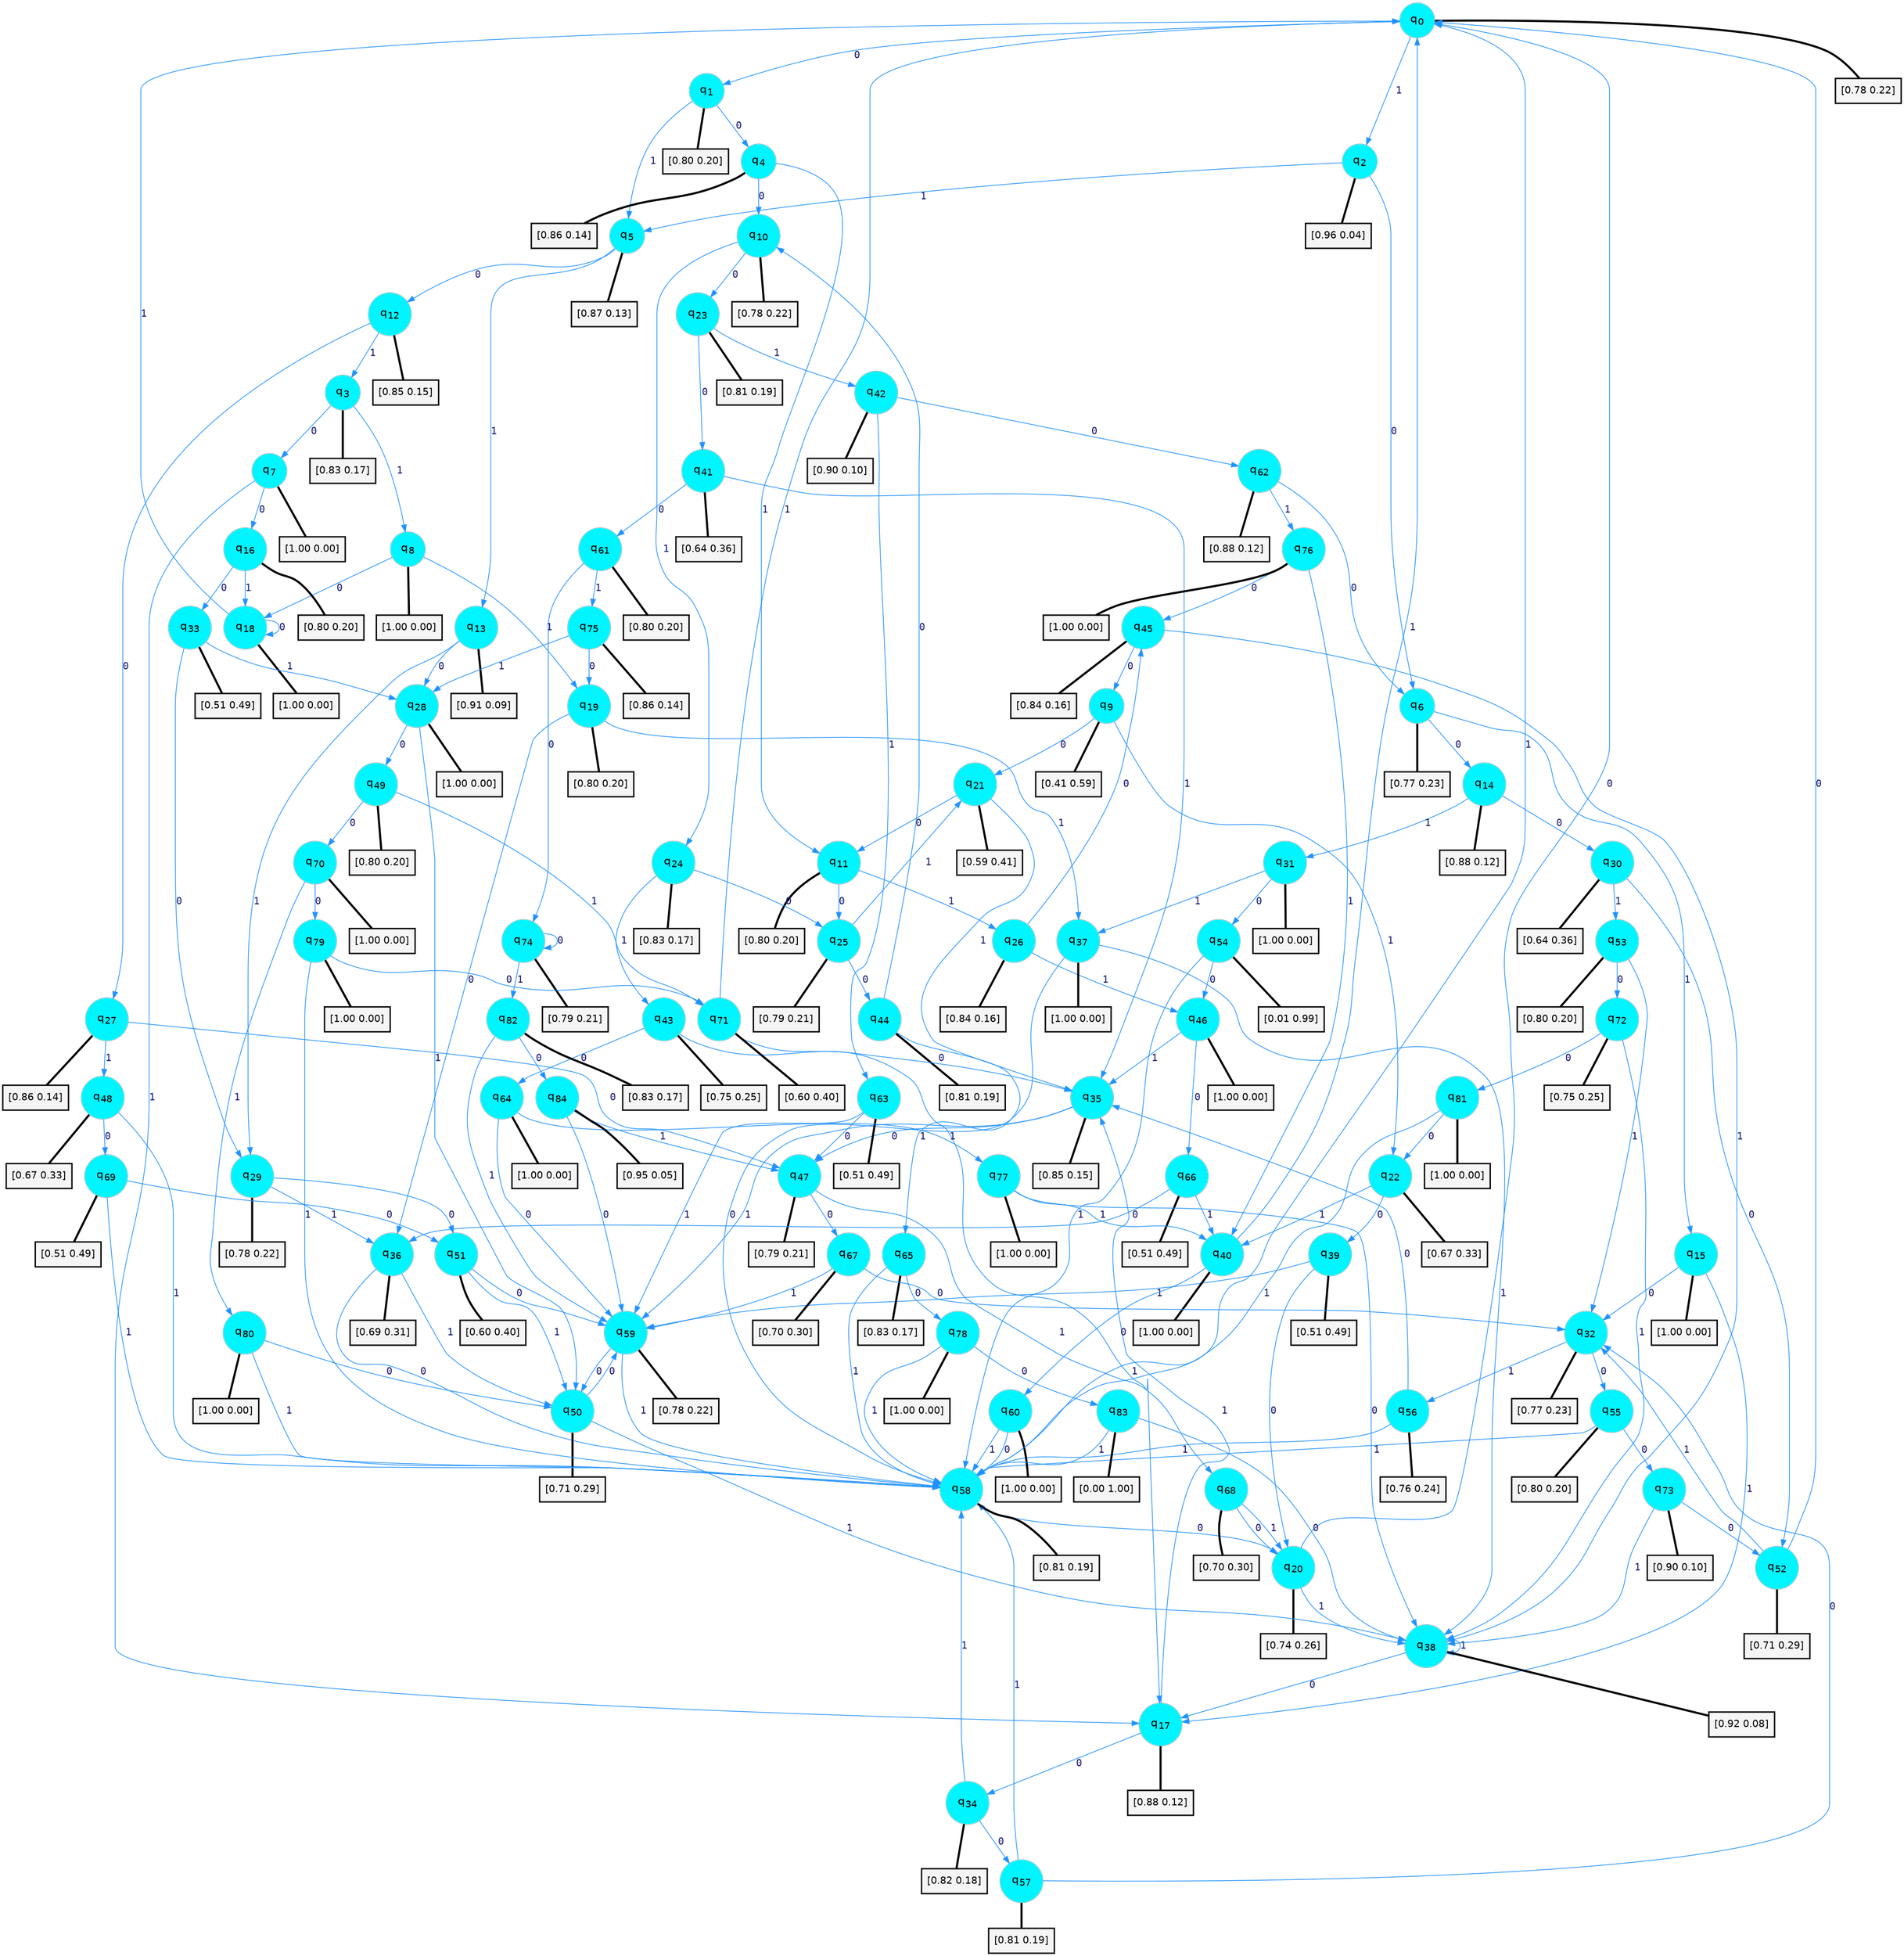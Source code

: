 digraph G {
graph [
bgcolor=transparent, dpi=300, rankdir=TD, size="40,25"];
node [
color=gray, fillcolor=turquoise1, fontcolor=black, fontname=Helvetica, fontsize=16, fontweight=bold, shape=circle, style=filled];
edge [
arrowsize=1, color=dodgerblue1, fontcolor=midnightblue, fontname=courier, fontweight=bold, penwidth=1, style=solid, weight=20];
0[label=<q<SUB>0</SUB>>];
1[label=<q<SUB>1</SUB>>];
2[label=<q<SUB>2</SUB>>];
3[label=<q<SUB>3</SUB>>];
4[label=<q<SUB>4</SUB>>];
5[label=<q<SUB>5</SUB>>];
6[label=<q<SUB>6</SUB>>];
7[label=<q<SUB>7</SUB>>];
8[label=<q<SUB>8</SUB>>];
9[label=<q<SUB>9</SUB>>];
10[label=<q<SUB>10</SUB>>];
11[label=<q<SUB>11</SUB>>];
12[label=<q<SUB>12</SUB>>];
13[label=<q<SUB>13</SUB>>];
14[label=<q<SUB>14</SUB>>];
15[label=<q<SUB>15</SUB>>];
16[label=<q<SUB>16</SUB>>];
17[label=<q<SUB>17</SUB>>];
18[label=<q<SUB>18</SUB>>];
19[label=<q<SUB>19</SUB>>];
20[label=<q<SUB>20</SUB>>];
21[label=<q<SUB>21</SUB>>];
22[label=<q<SUB>22</SUB>>];
23[label=<q<SUB>23</SUB>>];
24[label=<q<SUB>24</SUB>>];
25[label=<q<SUB>25</SUB>>];
26[label=<q<SUB>26</SUB>>];
27[label=<q<SUB>27</SUB>>];
28[label=<q<SUB>28</SUB>>];
29[label=<q<SUB>29</SUB>>];
30[label=<q<SUB>30</SUB>>];
31[label=<q<SUB>31</SUB>>];
32[label=<q<SUB>32</SUB>>];
33[label=<q<SUB>33</SUB>>];
34[label=<q<SUB>34</SUB>>];
35[label=<q<SUB>35</SUB>>];
36[label=<q<SUB>36</SUB>>];
37[label=<q<SUB>37</SUB>>];
38[label=<q<SUB>38</SUB>>];
39[label=<q<SUB>39</SUB>>];
40[label=<q<SUB>40</SUB>>];
41[label=<q<SUB>41</SUB>>];
42[label=<q<SUB>42</SUB>>];
43[label=<q<SUB>43</SUB>>];
44[label=<q<SUB>44</SUB>>];
45[label=<q<SUB>45</SUB>>];
46[label=<q<SUB>46</SUB>>];
47[label=<q<SUB>47</SUB>>];
48[label=<q<SUB>48</SUB>>];
49[label=<q<SUB>49</SUB>>];
50[label=<q<SUB>50</SUB>>];
51[label=<q<SUB>51</SUB>>];
52[label=<q<SUB>52</SUB>>];
53[label=<q<SUB>53</SUB>>];
54[label=<q<SUB>54</SUB>>];
55[label=<q<SUB>55</SUB>>];
56[label=<q<SUB>56</SUB>>];
57[label=<q<SUB>57</SUB>>];
58[label=<q<SUB>58</SUB>>];
59[label=<q<SUB>59</SUB>>];
60[label=<q<SUB>60</SUB>>];
61[label=<q<SUB>61</SUB>>];
62[label=<q<SUB>62</SUB>>];
63[label=<q<SUB>63</SUB>>];
64[label=<q<SUB>64</SUB>>];
65[label=<q<SUB>65</SUB>>];
66[label=<q<SUB>66</SUB>>];
67[label=<q<SUB>67</SUB>>];
68[label=<q<SUB>68</SUB>>];
69[label=<q<SUB>69</SUB>>];
70[label=<q<SUB>70</SUB>>];
71[label=<q<SUB>71</SUB>>];
72[label=<q<SUB>72</SUB>>];
73[label=<q<SUB>73</SUB>>];
74[label=<q<SUB>74</SUB>>];
75[label=<q<SUB>75</SUB>>];
76[label=<q<SUB>76</SUB>>];
77[label=<q<SUB>77</SUB>>];
78[label=<q<SUB>78</SUB>>];
79[label=<q<SUB>79</SUB>>];
80[label=<q<SUB>80</SUB>>];
81[label=<q<SUB>81</SUB>>];
82[label=<q<SUB>82</SUB>>];
83[label=<q<SUB>83</SUB>>];
84[label=<q<SUB>84</SUB>>];
85[label="[0.78 0.22]", shape=box,fontcolor=black, fontname=Helvetica, fontsize=14, penwidth=2, fillcolor=whitesmoke,color=black];
86[label="[0.80 0.20]", shape=box,fontcolor=black, fontname=Helvetica, fontsize=14, penwidth=2, fillcolor=whitesmoke,color=black];
87[label="[0.96 0.04]", shape=box,fontcolor=black, fontname=Helvetica, fontsize=14, penwidth=2, fillcolor=whitesmoke,color=black];
88[label="[0.83 0.17]", shape=box,fontcolor=black, fontname=Helvetica, fontsize=14, penwidth=2, fillcolor=whitesmoke,color=black];
89[label="[0.86 0.14]", shape=box,fontcolor=black, fontname=Helvetica, fontsize=14, penwidth=2, fillcolor=whitesmoke,color=black];
90[label="[0.87 0.13]", shape=box,fontcolor=black, fontname=Helvetica, fontsize=14, penwidth=2, fillcolor=whitesmoke,color=black];
91[label="[0.77 0.23]", shape=box,fontcolor=black, fontname=Helvetica, fontsize=14, penwidth=2, fillcolor=whitesmoke,color=black];
92[label="[1.00 0.00]", shape=box,fontcolor=black, fontname=Helvetica, fontsize=14, penwidth=2, fillcolor=whitesmoke,color=black];
93[label="[1.00 0.00]", shape=box,fontcolor=black, fontname=Helvetica, fontsize=14, penwidth=2, fillcolor=whitesmoke,color=black];
94[label="[0.41 0.59]", shape=box,fontcolor=black, fontname=Helvetica, fontsize=14, penwidth=2, fillcolor=whitesmoke,color=black];
95[label="[0.78 0.22]", shape=box,fontcolor=black, fontname=Helvetica, fontsize=14, penwidth=2, fillcolor=whitesmoke,color=black];
96[label="[0.80 0.20]", shape=box,fontcolor=black, fontname=Helvetica, fontsize=14, penwidth=2, fillcolor=whitesmoke,color=black];
97[label="[0.85 0.15]", shape=box,fontcolor=black, fontname=Helvetica, fontsize=14, penwidth=2, fillcolor=whitesmoke,color=black];
98[label="[0.91 0.09]", shape=box,fontcolor=black, fontname=Helvetica, fontsize=14, penwidth=2, fillcolor=whitesmoke,color=black];
99[label="[0.88 0.12]", shape=box,fontcolor=black, fontname=Helvetica, fontsize=14, penwidth=2, fillcolor=whitesmoke,color=black];
100[label="[1.00 0.00]", shape=box,fontcolor=black, fontname=Helvetica, fontsize=14, penwidth=2, fillcolor=whitesmoke,color=black];
101[label="[0.80 0.20]", shape=box,fontcolor=black, fontname=Helvetica, fontsize=14, penwidth=2, fillcolor=whitesmoke,color=black];
102[label="[0.88 0.12]", shape=box,fontcolor=black, fontname=Helvetica, fontsize=14, penwidth=2, fillcolor=whitesmoke,color=black];
103[label="[1.00 0.00]", shape=box,fontcolor=black, fontname=Helvetica, fontsize=14, penwidth=2, fillcolor=whitesmoke,color=black];
104[label="[0.80 0.20]", shape=box,fontcolor=black, fontname=Helvetica, fontsize=14, penwidth=2, fillcolor=whitesmoke,color=black];
105[label="[0.74 0.26]", shape=box,fontcolor=black, fontname=Helvetica, fontsize=14, penwidth=2, fillcolor=whitesmoke,color=black];
106[label="[0.59 0.41]", shape=box,fontcolor=black, fontname=Helvetica, fontsize=14, penwidth=2, fillcolor=whitesmoke,color=black];
107[label="[0.67 0.33]", shape=box,fontcolor=black, fontname=Helvetica, fontsize=14, penwidth=2, fillcolor=whitesmoke,color=black];
108[label="[0.81 0.19]", shape=box,fontcolor=black, fontname=Helvetica, fontsize=14, penwidth=2, fillcolor=whitesmoke,color=black];
109[label="[0.83 0.17]", shape=box,fontcolor=black, fontname=Helvetica, fontsize=14, penwidth=2, fillcolor=whitesmoke,color=black];
110[label="[0.79 0.21]", shape=box,fontcolor=black, fontname=Helvetica, fontsize=14, penwidth=2, fillcolor=whitesmoke,color=black];
111[label="[0.84 0.16]", shape=box,fontcolor=black, fontname=Helvetica, fontsize=14, penwidth=2, fillcolor=whitesmoke,color=black];
112[label="[0.86 0.14]", shape=box,fontcolor=black, fontname=Helvetica, fontsize=14, penwidth=2, fillcolor=whitesmoke,color=black];
113[label="[1.00 0.00]", shape=box,fontcolor=black, fontname=Helvetica, fontsize=14, penwidth=2, fillcolor=whitesmoke,color=black];
114[label="[0.78 0.22]", shape=box,fontcolor=black, fontname=Helvetica, fontsize=14, penwidth=2, fillcolor=whitesmoke,color=black];
115[label="[0.64 0.36]", shape=box,fontcolor=black, fontname=Helvetica, fontsize=14, penwidth=2, fillcolor=whitesmoke,color=black];
116[label="[1.00 0.00]", shape=box,fontcolor=black, fontname=Helvetica, fontsize=14, penwidth=2, fillcolor=whitesmoke,color=black];
117[label="[0.77 0.23]", shape=box,fontcolor=black, fontname=Helvetica, fontsize=14, penwidth=2, fillcolor=whitesmoke,color=black];
118[label="[0.51 0.49]", shape=box,fontcolor=black, fontname=Helvetica, fontsize=14, penwidth=2, fillcolor=whitesmoke,color=black];
119[label="[0.82 0.18]", shape=box,fontcolor=black, fontname=Helvetica, fontsize=14, penwidth=2, fillcolor=whitesmoke,color=black];
120[label="[0.85 0.15]", shape=box,fontcolor=black, fontname=Helvetica, fontsize=14, penwidth=2, fillcolor=whitesmoke,color=black];
121[label="[0.69 0.31]", shape=box,fontcolor=black, fontname=Helvetica, fontsize=14, penwidth=2, fillcolor=whitesmoke,color=black];
122[label="[1.00 0.00]", shape=box,fontcolor=black, fontname=Helvetica, fontsize=14, penwidth=2, fillcolor=whitesmoke,color=black];
123[label="[0.92 0.08]", shape=box,fontcolor=black, fontname=Helvetica, fontsize=14, penwidth=2, fillcolor=whitesmoke,color=black];
124[label="[0.51 0.49]", shape=box,fontcolor=black, fontname=Helvetica, fontsize=14, penwidth=2, fillcolor=whitesmoke,color=black];
125[label="[1.00 0.00]", shape=box,fontcolor=black, fontname=Helvetica, fontsize=14, penwidth=2, fillcolor=whitesmoke,color=black];
126[label="[0.64 0.36]", shape=box,fontcolor=black, fontname=Helvetica, fontsize=14, penwidth=2, fillcolor=whitesmoke,color=black];
127[label="[0.90 0.10]", shape=box,fontcolor=black, fontname=Helvetica, fontsize=14, penwidth=2, fillcolor=whitesmoke,color=black];
128[label="[0.75 0.25]", shape=box,fontcolor=black, fontname=Helvetica, fontsize=14, penwidth=2, fillcolor=whitesmoke,color=black];
129[label="[0.81 0.19]", shape=box,fontcolor=black, fontname=Helvetica, fontsize=14, penwidth=2, fillcolor=whitesmoke,color=black];
130[label="[0.84 0.16]", shape=box,fontcolor=black, fontname=Helvetica, fontsize=14, penwidth=2, fillcolor=whitesmoke,color=black];
131[label="[1.00 0.00]", shape=box,fontcolor=black, fontname=Helvetica, fontsize=14, penwidth=2, fillcolor=whitesmoke,color=black];
132[label="[0.79 0.21]", shape=box,fontcolor=black, fontname=Helvetica, fontsize=14, penwidth=2, fillcolor=whitesmoke,color=black];
133[label="[0.67 0.33]", shape=box,fontcolor=black, fontname=Helvetica, fontsize=14, penwidth=2, fillcolor=whitesmoke,color=black];
134[label="[0.80 0.20]", shape=box,fontcolor=black, fontname=Helvetica, fontsize=14, penwidth=2, fillcolor=whitesmoke,color=black];
135[label="[0.71 0.29]", shape=box,fontcolor=black, fontname=Helvetica, fontsize=14, penwidth=2, fillcolor=whitesmoke,color=black];
136[label="[0.60 0.40]", shape=box,fontcolor=black, fontname=Helvetica, fontsize=14, penwidth=2, fillcolor=whitesmoke,color=black];
137[label="[0.71 0.29]", shape=box,fontcolor=black, fontname=Helvetica, fontsize=14, penwidth=2, fillcolor=whitesmoke,color=black];
138[label="[0.80 0.20]", shape=box,fontcolor=black, fontname=Helvetica, fontsize=14, penwidth=2, fillcolor=whitesmoke,color=black];
139[label="[0.01 0.99]", shape=box,fontcolor=black, fontname=Helvetica, fontsize=14, penwidth=2, fillcolor=whitesmoke,color=black];
140[label="[0.80 0.20]", shape=box,fontcolor=black, fontname=Helvetica, fontsize=14, penwidth=2, fillcolor=whitesmoke,color=black];
141[label="[0.76 0.24]", shape=box,fontcolor=black, fontname=Helvetica, fontsize=14, penwidth=2, fillcolor=whitesmoke,color=black];
142[label="[0.81 0.19]", shape=box,fontcolor=black, fontname=Helvetica, fontsize=14, penwidth=2, fillcolor=whitesmoke,color=black];
143[label="[0.81 0.19]", shape=box,fontcolor=black, fontname=Helvetica, fontsize=14, penwidth=2, fillcolor=whitesmoke,color=black];
144[label="[0.78 0.22]", shape=box,fontcolor=black, fontname=Helvetica, fontsize=14, penwidth=2, fillcolor=whitesmoke,color=black];
145[label="[1.00 0.00]", shape=box,fontcolor=black, fontname=Helvetica, fontsize=14, penwidth=2, fillcolor=whitesmoke,color=black];
146[label="[0.80 0.20]", shape=box,fontcolor=black, fontname=Helvetica, fontsize=14, penwidth=2, fillcolor=whitesmoke,color=black];
147[label="[0.88 0.12]", shape=box,fontcolor=black, fontname=Helvetica, fontsize=14, penwidth=2, fillcolor=whitesmoke,color=black];
148[label="[0.51 0.49]", shape=box,fontcolor=black, fontname=Helvetica, fontsize=14, penwidth=2, fillcolor=whitesmoke,color=black];
149[label="[1.00 0.00]", shape=box,fontcolor=black, fontname=Helvetica, fontsize=14, penwidth=2, fillcolor=whitesmoke,color=black];
150[label="[0.83 0.17]", shape=box,fontcolor=black, fontname=Helvetica, fontsize=14, penwidth=2, fillcolor=whitesmoke,color=black];
151[label="[0.51 0.49]", shape=box,fontcolor=black, fontname=Helvetica, fontsize=14, penwidth=2, fillcolor=whitesmoke,color=black];
152[label="[0.70 0.30]", shape=box,fontcolor=black, fontname=Helvetica, fontsize=14, penwidth=2, fillcolor=whitesmoke,color=black];
153[label="[0.70 0.30]", shape=box,fontcolor=black, fontname=Helvetica, fontsize=14, penwidth=2, fillcolor=whitesmoke,color=black];
154[label="[0.51 0.49]", shape=box,fontcolor=black, fontname=Helvetica, fontsize=14, penwidth=2, fillcolor=whitesmoke,color=black];
155[label="[1.00 0.00]", shape=box,fontcolor=black, fontname=Helvetica, fontsize=14, penwidth=2, fillcolor=whitesmoke,color=black];
156[label="[0.60 0.40]", shape=box,fontcolor=black, fontname=Helvetica, fontsize=14, penwidth=2, fillcolor=whitesmoke,color=black];
157[label="[0.75 0.25]", shape=box,fontcolor=black, fontname=Helvetica, fontsize=14, penwidth=2, fillcolor=whitesmoke,color=black];
158[label="[0.90 0.10]", shape=box,fontcolor=black, fontname=Helvetica, fontsize=14, penwidth=2, fillcolor=whitesmoke,color=black];
159[label="[0.79 0.21]", shape=box,fontcolor=black, fontname=Helvetica, fontsize=14, penwidth=2, fillcolor=whitesmoke,color=black];
160[label="[0.86 0.14]", shape=box,fontcolor=black, fontname=Helvetica, fontsize=14, penwidth=2, fillcolor=whitesmoke,color=black];
161[label="[1.00 0.00]", shape=box,fontcolor=black, fontname=Helvetica, fontsize=14, penwidth=2, fillcolor=whitesmoke,color=black];
162[label="[1.00 0.00]", shape=box,fontcolor=black, fontname=Helvetica, fontsize=14, penwidth=2, fillcolor=whitesmoke,color=black];
163[label="[1.00 0.00]", shape=box,fontcolor=black, fontname=Helvetica, fontsize=14, penwidth=2, fillcolor=whitesmoke,color=black];
164[label="[1.00 0.00]", shape=box,fontcolor=black, fontname=Helvetica, fontsize=14, penwidth=2, fillcolor=whitesmoke,color=black];
165[label="[1.00 0.00]", shape=box,fontcolor=black, fontname=Helvetica, fontsize=14, penwidth=2, fillcolor=whitesmoke,color=black];
166[label="[1.00 0.00]", shape=box,fontcolor=black, fontname=Helvetica, fontsize=14, penwidth=2, fillcolor=whitesmoke,color=black];
167[label="[0.83 0.17]", shape=box,fontcolor=black, fontname=Helvetica, fontsize=14, penwidth=2, fillcolor=whitesmoke,color=black];
168[label="[0.00 1.00]", shape=box,fontcolor=black, fontname=Helvetica, fontsize=14, penwidth=2, fillcolor=whitesmoke,color=black];
169[label="[0.95 0.05]", shape=box,fontcolor=black, fontname=Helvetica, fontsize=14, penwidth=2, fillcolor=whitesmoke,color=black];
0->1 [label=0];
0->2 [label=1];
0->85 [arrowhead=none, penwidth=3,color=black];
1->4 [label=0];
1->5 [label=1];
1->86 [arrowhead=none, penwidth=3,color=black];
2->6 [label=0];
2->5 [label=1];
2->87 [arrowhead=none, penwidth=3,color=black];
3->7 [label=0];
3->8 [label=1];
3->88 [arrowhead=none, penwidth=3,color=black];
4->10 [label=0];
4->11 [label=1];
4->89 [arrowhead=none, penwidth=3,color=black];
5->12 [label=0];
5->13 [label=1];
5->90 [arrowhead=none, penwidth=3,color=black];
6->14 [label=0];
6->15 [label=1];
6->91 [arrowhead=none, penwidth=3,color=black];
7->16 [label=0];
7->17 [label=1];
7->92 [arrowhead=none, penwidth=3,color=black];
8->18 [label=0];
8->19 [label=1];
8->93 [arrowhead=none, penwidth=3,color=black];
9->21 [label=0];
9->22 [label=1];
9->94 [arrowhead=none, penwidth=3,color=black];
10->23 [label=0];
10->24 [label=1];
10->95 [arrowhead=none, penwidth=3,color=black];
11->25 [label=0];
11->26 [label=1];
11->96 [arrowhead=none, penwidth=3,color=black];
12->27 [label=0];
12->3 [label=1];
12->97 [arrowhead=none, penwidth=3,color=black];
13->28 [label=0];
13->29 [label=1];
13->98 [arrowhead=none, penwidth=3,color=black];
14->30 [label=0];
14->31 [label=1];
14->99 [arrowhead=none, penwidth=3,color=black];
15->32 [label=0];
15->17 [label=1];
15->100 [arrowhead=none, penwidth=3,color=black];
16->33 [label=0];
16->18 [label=1];
16->101 [arrowhead=none, penwidth=3,color=black];
17->34 [label=0];
17->35 [label=1];
17->102 [arrowhead=none, penwidth=3,color=black];
18->18 [label=0];
18->0 [label=1];
18->103 [arrowhead=none, penwidth=3,color=black];
19->36 [label=0];
19->37 [label=1];
19->104 [arrowhead=none, penwidth=3,color=black];
20->0 [label=0];
20->38 [label=1];
20->105 [arrowhead=none, penwidth=3,color=black];
21->11 [label=0];
21->35 [label=1];
21->106 [arrowhead=none, penwidth=3,color=black];
22->39 [label=0];
22->40 [label=1];
22->107 [arrowhead=none, penwidth=3,color=black];
23->41 [label=0];
23->42 [label=1];
23->108 [arrowhead=none, penwidth=3,color=black];
24->25 [label=0];
24->43 [label=1];
24->109 [arrowhead=none, penwidth=3,color=black];
25->44 [label=0];
25->21 [label=1];
25->110 [arrowhead=none, penwidth=3,color=black];
26->45 [label=0];
26->46 [label=1];
26->111 [arrowhead=none, penwidth=3,color=black];
27->47 [label=0];
27->48 [label=1];
27->112 [arrowhead=none, penwidth=3,color=black];
28->49 [label=0];
28->50 [label=1];
28->113 [arrowhead=none, penwidth=3,color=black];
29->51 [label=0];
29->36 [label=1];
29->114 [arrowhead=none, penwidth=3,color=black];
30->52 [label=0];
30->53 [label=1];
30->115 [arrowhead=none, penwidth=3,color=black];
31->54 [label=0];
31->37 [label=1];
31->116 [arrowhead=none, penwidth=3,color=black];
32->55 [label=0];
32->56 [label=1];
32->117 [arrowhead=none, penwidth=3,color=black];
33->29 [label=0];
33->28 [label=1];
33->118 [arrowhead=none, penwidth=3,color=black];
34->57 [label=0];
34->58 [label=1];
34->119 [arrowhead=none, penwidth=3,color=black];
35->47 [label=0];
35->59 [label=1];
35->120 [arrowhead=none, penwidth=3,color=black];
36->58 [label=0];
36->50 [label=1];
36->121 [arrowhead=none, penwidth=3,color=black];
37->58 [label=0];
37->38 [label=1];
37->122 [arrowhead=none, penwidth=3,color=black];
38->17 [label=0];
38->38 [label=1];
38->123 [arrowhead=none, penwidth=3,color=black];
39->20 [label=0];
39->59 [label=1];
39->124 [arrowhead=none, penwidth=3,color=black];
40->60 [label=0];
40->0 [label=1];
40->125 [arrowhead=none, penwidth=3,color=black];
41->61 [label=0];
41->35 [label=1];
41->126 [arrowhead=none, penwidth=3,color=black];
42->62 [label=0];
42->63 [label=1];
42->127 [arrowhead=none, penwidth=3,color=black];
43->64 [label=0];
43->17 [label=1];
43->128 [arrowhead=none, penwidth=3,color=black];
44->10 [label=0];
44->65 [label=1];
44->129 [arrowhead=none, penwidth=3,color=black];
45->9 [label=0];
45->38 [label=1];
45->130 [arrowhead=none, penwidth=3,color=black];
46->66 [label=0];
46->35 [label=1];
46->131 [arrowhead=none, penwidth=3,color=black];
47->67 [label=0];
47->68 [label=1];
47->132 [arrowhead=none, penwidth=3,color=black];
48->69 [label=0];
48->58 [label=1];
48->133 [arrowhead=none, penwidth=3,color=black];
49->70 [label=0];
49->71 [label=1];
49->134 [arrowhead=none, penwidth=3,color=black];
50->59 [label=0];
50->38 [label=1];
50->135 [arrowhead=none, penwidth=3,color=black];
51->59 [label=0];
51->50 [label=1];
51->136 [arrowhead=none, penwidth=3,color=black];
52->0 [label=0];
52->32 [label=1];
52->137 [arrowhead=none, penwidth=3,color=black];
53->72 [label=0];
53->32 [label=1];
53->138 [arrowhead=none, penwidth=3,color=black];
54->46 [label=0];
54->58 [label=1];
54->139 [arrowhead=none, penwidth=3,color=black];
55->73 [label=0];
55->58 [label=1];
55->140 [arrowhead=none, penwidth=3,color=black];
56->35 [label=0];
56->58 [label=1];
56->141 [arrowhead=none, penwidth=3,color=black];
57->32 [label=0];
57->58 [label=1];
57->142 [arrowhead=none, penwidth=3,color=black];
58->20 [label=0];
58->0 [label=1];
58->143 [arrowhead=none, penwidth=3,color=black];
59->50 [label=0];
59->58 [label=1];
59->144 [arrowhead=none, penwidth=3,color=black];
60->58 [label=0];
60->58 [label=1];
60->145 [arrowhead=none, penwidth=3,color=black];
61->74 [label=0];
61->75 [label=1];
61->146 [arrowhead=none, penwidth=3,color=black];
62->6 [label=0];
62->76 [label=1];
62->147 [arrowhead=none, penwidth=3,color=black];
63->47 [label=0];
63->59 [label=1];
63->148 [arrowhead=none, penwidth=3,color=black];
64->59 [label=0];
64->77 [label=1];
64->149 [arrowhead=none, penwidth=3,color=black];
65->78 [label=0];
65->58 [label=1];
65->150 [arrowhead=none, penwidth=3,color=black];
66->36 [label=0];
66->40 [label=1];
66->151 [arrowhead=none, penwidth=3,color=black];
67->32 [label=0];
67->59 [label=1];
67->152 [arrowhead=none, penwidth=3,color=black];
68->20 [label=0];
68->20 [label=1];
68->153 [arrowhead=none, penwidth=3,color=black];
69->51 [label=0];
69->58 [label=1];
69->154 [arrowhead=none, penwidth=3,color=black];
70->79 [label=0];
70->80 [label=1];
70->155 [arrowhead=none, penwidth=3,color=black];
71->35 [label=0];
71->0 [label=1];
71->156 [arrowhead=none, penwidth=3,color=black];
72->81 [label=0];
72->38 [label=1];
72->157 [arrowhead=none, penwidth=3,color=black];
73->52 [label=0];
73->38 [label=1];
73->158 [arrowhead=none, penwidth=3,color=black];
74->74 [label=0];
74->82 [label=1];
74->159 [arrowhead=none, penwidth=3,color=black];
75->19 [label=0];
75->28 [label=1];
75->160 [arrowhead=none, penwidth=3,color=black];
76->45 [label=0];
76->40 [label=1];
76->161 [arrowhead=none, penwidth=3,color=black];
77->38 [label=0];
77->40 [label=1];
77->162 [arrowhead=none, penwidth=3,color=black];
78->83 [label=0];
78->58 [label=1];
78->163 [arrowhead=none, penwidth=3,color=black];
79->71 [label=0];
79->58 [label=1];
79->164 [arrowhead=none, penwidth=3,color=black];
80->50 [label=0];
80->58 [label=1];
80->165 [arrowhead=none, penwidth=3,color=black];
81->22 [label=0];
81->58 [label=1];
81->166 [arrowhead=none, penwidth=3,color=black];
82->84 [label=0];
82->59 [label=1];
82->167 [arrowhead=none, penwidth=3,color=black];
83->38 [label=0];
83->58 [label=1];
83->168 [arrowhead=none, penwidth=3,color=black];
84->59 [label=0];
84->47 [label=1];
84->169 [arrowhead=none, penwidth=3,color=black];
}
